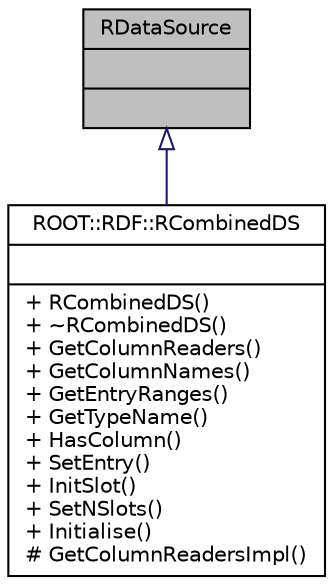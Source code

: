 digraph "RDataSource"
{
 // INTERACTIVE_SVG=YES
  bgcolor="transparent";
  edge [fontname="Helvetica",fontsize="10",labelfontname="Helvetica",labelfontsize="10"];
  node [fontname="Helvetica",fontsize="10",shape=record];
  Node1 [label="{RDataSource\n||}",height=0.2,width=0.4,color="black", fillcolor="grey75", style="filled", fontcolor="black"];
  Node1 -> Node2 [dir="back",color="midnightblue",fontsize="10",style="solid",arrowtail="onormal",fontname="Helvetica"];
  Node2 [label="{ROOT::RDF::RCombinedDS\n||+ RCombinedDS()\l+ ~RCombinedDS()\l+ GetColumnReaders()\l+ GetColumnNames()\l+ GetEntryRanges()\l+ GetTypeName()\l+ HasColumn()\l+ SetEntry()\l+ InitSlot()\l+ SetNSlots()\l+ Initialise()\l# GetColumnReadersImpl()\l}",height=0.2,width=0.4,color="black",URL="$d0/d0b/classROOT_1_1RDF_1_1RCombinedDS.html",tooltip="RDataSource which does the cartesian product of entries in two other datasources. ..."];
}
